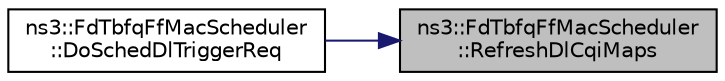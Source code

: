 digraph "ns3::FdTbfqFfMacScheduler::RefreshDlCqiMaps"
{
 // LATEX_PDF_SIZE
  edge [fontname="Helvetica",fontsize="10",labelfontname="Helvetica",labelfontsize="10"];
  node [fontname="Helvetica",fontsize="10",shape=record];
  rankdir="RL";
  Node1 [label="ns3::FdTbfqFfMacScheduler\l::RefreshDlCqiMaps",height=0.2,width=0.4,color="black", fillcolor="grey75", style="filled", fontcolor="black",tooltip="Refresh DL CQI maps function."];
  Node1 -> Node2 [dir="back",color="midnightblue",fontsize="10",style="solid",fontname="Helvetica"];
  Node2 [label="ns3::FdTbfqFfMacScheduler\l::DoSchedDlTriggerReq",height=0.2,width=0.4,color="black", fillcolor="white", style="filled",URL="$classns3_1_1_fd_tbfq_ff_mac_scheduler.html#aca7deb47b0377b1facea6c6378ba2ec7",tooltip="Sched DL trigger request function."];
}
